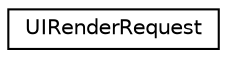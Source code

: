 digraph "Graphical Class Hierarchy"
{
 // LATEX_PDF_SIZE
  edge [fontname="Helvetica",fontsize="10",labelfontname="Helvetica",labelfontsize="10"];
  node [fontname="Helvetica",fontsize="10",shape=record];
  rankdir="LR";
  Node0 [label="UIRenderRequest",height=0.2,width=0.4,color="black", fillcolor="white", style="filled",URL="$structUIRenderRequest.html",tooltip=" "];
}
